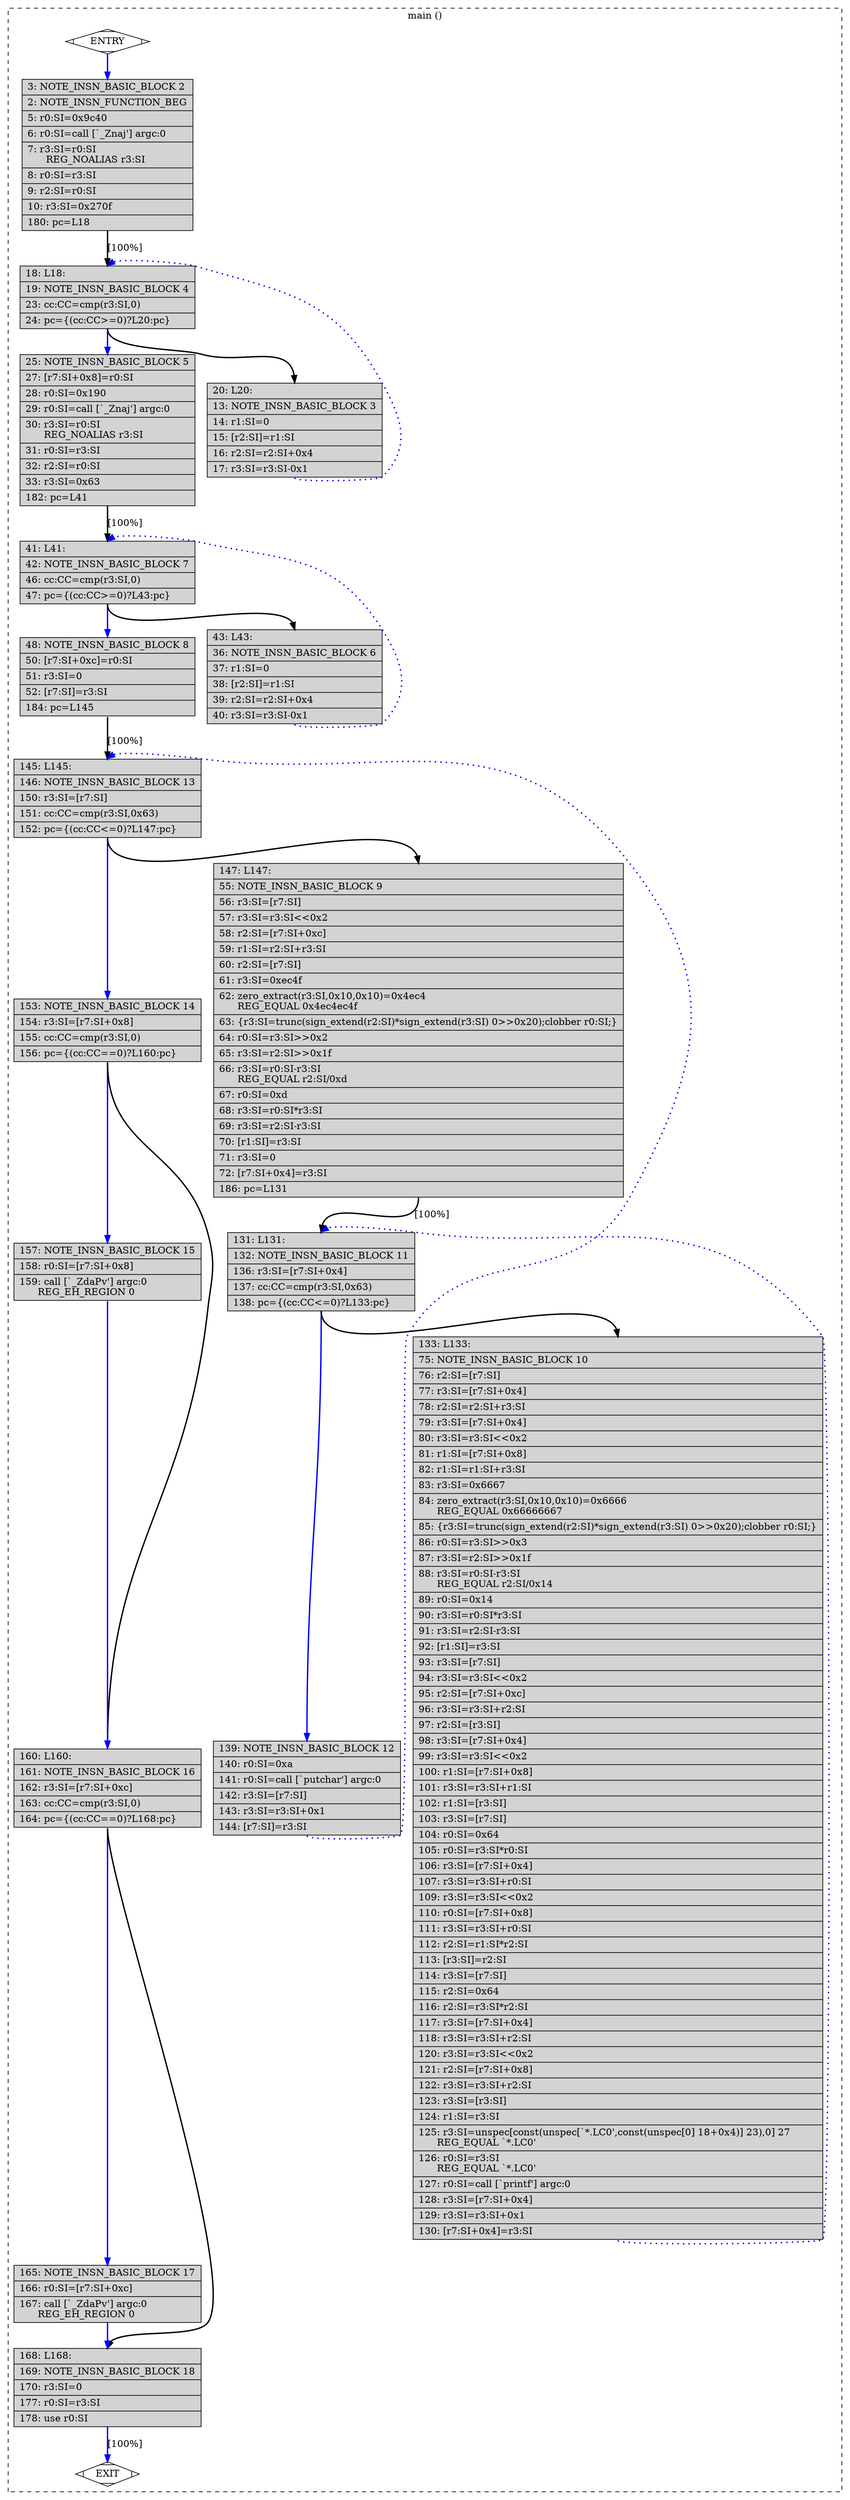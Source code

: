 digraph "a-matmul-v2.cpp.291r.reload" {
overlap=false;
subgraph "cluster_main" {
	style="dashed";
	color="black";
	label="main ()";
	fn_0_basic_block_0 [shape=Mdiamond,style=filled,fillcolor=white,label="ENTRY"];

	fn_0_basic_block_2 [shape=record,style=filled,fillcolor=lightgrey,label="{\ \ \ \ 3:\ NOTE_INSN_BASIC_BLOCK\ 2\l\
|\ \ \ \ 2:\ NOTE_INSN_FUNCTION_BEG\l\
|\ \ \ \ 5:\ r0:SI=0x9c40\l\
|\ \ \ \ 6:\ r0:SI=call\ [`_Znaj']\ argc:0\l\
|\ \ \ \ 7:\ r3:SI=r0:SI\l\
\ \ \ \ \ \ REG_NOALIAS\ r3:SI\l\
|\ \ \ \ 8:\ r0:SI=r3:SI\l\
|\ \ \ \ 9:\ r2:SI=r0:SI\l\
|\ \ \ 10:\ r3:SI=0x270f\l\
|\ \ 180:\ pc=L18\l\
}"];

	fn_0_basic_block_4 [shape=record,style=filled,fillcolor=lightgrey,label="{\ \ \ 18:\ L18:\l\
|\ \ \ 19:\ NOTE_INSN_BASIC_BLOCK\ 4\l\
|\ \ \ 23:\ cc:CC=cmp(r3:SI,0)\l\
|\ \ \ 24:\ pc=\{(cc:CC\>=0)?L20:pc\}\l\
}"];

	fn_0_basic_block_5 [shape=record,style=filled,fillcolor=lightgrey,label="{\ \ \ 25:\ NOTE_INSN_BASIC_BLOCK\ 5\l\
|\ \ \ 27:\ [r7:SI+0x8]=r0:SI\l\
|\ \ \ 28:\ r0:SI=0x190\l\
|\ \ \ 29:\ r0:SI=call\ [`_Znaj']\ argc:0\l\
|\ \ \ 30:\ r3:SI=r0:SI\l\
\ \ \ \ \ \ REG_NOALIAS\ r3:SI\l\
|\ \ \ 31:\ r0:SI=r3:SI\l\
|\ \ \ 32:\ r2:SI=r0:SI\l\
|\ \ \ 33:\ r3:SI=0x63\l\
|\ \ 182:\ pc=L41\l\
}"];

	fn_0_basic_block_7 [shape=record,style=filled,fillcolor=lightgrey,label="{\ \ \ 41:\ L41:\l\
|\ \ \ 42:\ NOTE_INSN_BASIC_BLOCK\ 7\l\
|\ \ \ 46:\ cc:CC=cmp(r3:SI,0)\l\
|\ \ \ 47:\ pc=\{(cc:CC\>=0)?L43:pc\}\l\
}"];

	fn_0_basic_block_8 [shape=record,style=filled,fillcolor=lightgrey,label="{\ \ \ 48:\ NOTE_INSN_BASIC_BLOCK\ 8\l\
|\ \ \ 50:\ [r7:SI+0xc]=r0:SI\l\
|\ \ \ 51:\ r3:SI=0\l\
|\ \ \ 52:\ [r7:SI]=r3:SI\l\
|\ \ 184:\ pc=L145\l\
}"];

	fn_0_basic_block_13 [shape=record,style=filled,fillcolor=lightgrey,label="{\ \ 145:\ L145:\l\
|\ \ 146:\ NOTE_INSN_BASIC_BLOCK\ 13\l\
|\ \ 150:\ r3:SI=[r7:SI]\l\
|\ \ 151:\ cc:CC=cmp(r3:SI,0x63)\l\
|\ \ 152:\ pc=\{(cc:CC\<=0)?L147:pc\}\l\
}"];

	fn_0_basic_block_14 [shape=record,style=filled,fillcolor=lightgrey,label="{\ \ 153:\ NOTE_INSN_BASIC_BLOCK\ 14\l\
|\ \ 154:\ r3:SI=[r7:SI+0x8]\l\
|\ \ 155:\ cc:CC=cmp(r3:SI,0)\l\
|\ \ 156:\ pc=\{(cc:CC==0)?L160:pc\}\l\
}"];

	fn_0_basic_block_15 [shape=record,style=filled,fillcolor=lightgrey,label="{\ \ 157:\ NOTE_INSN_BASIC_BLOCK\ 15\l\
|\ \ 158:\ r0:SI=[r7:SI+0x8]\l\
|\ \ 159:\ call\ [`_ZdaPv']\ argc:0\l\
\ \ \ \ \ \ REG_EH_REGION\ 0\l\
}"];

	fn_0_basic_block_16 [shape=record,style=filled,fillcolor=lightgrey,label="{\ \ 160:\ L160:\l\
|\ \ 161:\ NOTE_INSN_BASIC_BLOCK\ 16\l\
|\ \ 162:\ r3:SI=[r7:SI+0xc]\l\
|\ \ 163:\ cc:CC=cmp(r3:SI,0)\l\
|\ \ 164:\ pc=\{(cc:CC==0)?L168:pc\}\l\
}"];

	fn_0_basic_block_17 [shape=record,style=filled,fillcolor=lightgrey,label="{\ \ 165:\ NOTE_INSN_BASIC_BLOCK\ 17\l\
|\ \ 166:\ r0:SI=[r7:SI+0xc]\l\
|\ \ 167:\ call\ [`_ZdaPv']\ argc:0\l\
\ \ \ \ \ \ REG_EH_REGION\ 0\l\
}"];

	fn_0_basic_block_18 [shape=record,style=filled,fillcolor=lightgrey,label="{\ \ 168:\ L168:\l\
|\ \ 169:\ NOTE_INSN_BASIC_BLOCK\ 18\l\
|\ \ 170:\ r3:SI=0\l\
|\ \ 177:\ r0:SI=r3:SI\l\
|\ \ 178:\ use\ r0:SI\l\
}"];

	fn_0_basic_block_9 [shape=record,style=filled,fillcolor=lightgrey,label="{\ \ 147:\ L147:\l\
|\ \ \ 55:\ NOTE_INSN_BASIC_BLOCK\ 9\l\
|\ \ \ 56:\ r3:SI=[r7:SI]\l\
|\ \ \ 57:\ r3:SI=r3:SI\<\<0x2\l\
|\ \ \ 58:\ r2:SI=[r7:SI+0xc]\l\
|\ \ \ 59:\ r1:SI=r2:SI+r3:SI\l\
|\ \ \ 60:\ r2:SI=[r7:SI]\l\
|\ \ \ 61:\ r3:SI=0xec4f\l\
|\ \ \ 62:\ zero_extract(r3:SI,0x10,0x10)=0x4ec4\l\
\ \ \ \ \ \ REG_EQUAL\ 0x4ec4ec4f\l\
|\ \ \ 63:\ \{r3:SI=trunc(sign_extend(r2:SI)*sign_extend(r3:SI)\ 0\>\>0x20);clobber\ r0:SI;\}\l\
|\ \ \ 64:\ r0:SI=r3:SI\>\>0x2\l\
|\ \ \ 65:\ r3:SI=r2:SI\>\>0x1f\l\
|\ \ \ 66:\ r3:SI=r0:SI-r3:SI\l\
\ \ \ \ \ \ REG_EQUAL\ r2:SI/0xd\l\
|\ \ \ 67:\ r0:SI=0xd\l\
|\ \ \ 68:\ r3:SI=r0:SI*r3:SI\l\
|\ \ \ 69:\ r3:SI=r2:SI-r3:SI\l\
|\ \ \ 70:\ [r1:SI]=r3:SI\l\
|\ \ \ 71:\ r3:SI=0\l\
|\ \ \ 72:\ [r7:SI+0x4]=r3:SI\l\
|\ \ 186:\ pc=L131\l\
}"];

	fn_0_basic_block_11 [shape=record,style=filled,fillcolor=lightgrey,label="{\ \ 131:\ L131:\l\
|\ \ 132:\ NOTE_INSN_BASIC_BLOCK\ 11\l\
|\ \ 136:\ r3:SI=[r7:SI+0x4]\l\
|\ \ 137:\ cc:CC=cmp(r3:SI,0x63)\l\
|\ \ 138:\ pc=\{(cc:CC\<=0)?L133:pc\}\l\
}"];

	fn_0_basic_block_12 [shape=record,style=filled,fillcolor=lightgrey,label="{\ \ 139:\ NOTE_INSN_BASIC_BLOCK\ 12\l\
|\ \ 140:\ r0:SI=0xa\l\
|\ \ 141:\ r0:SI=call\ [`putchar']\ argc:0\l\
|\ \ 142:\ r3:SI=[r7:SI]\l\
|\ \ 143:\ r3:SI=r3:SI+0x1\l\
|\ \ 144:\ [r7:SI]=r3:SI\l\
}"];

	fn_0_basic_block_10 [shape=record,style=filled,fillcolor=lightgrey,label="{\ \ 133:\ L133:\l\
|\ \ \ 75:\ NOTE_INSN_BASIC_BLOCK\ 10\l\
|\ \ \ 76:\ r2:SI=[r7:SI]\l\
|\ \ \ 77:\ r3:SI=[r7:SI+0x4]\l\
|\ \ \ 78:\ r2:SI=r2:SI+r3:SI\l\
|\ \ \ 79:\ r3:SI=[r7:SI+0x4]\l\
|\ \ \ 80:\ r3:SI=r3:SI\<\<0x2\l\
|\ \ \ 81:\ r1:SI=[r7:SI+0x8]\l\
|\ \ \ 82:\ r1:SI=r1:SI+r3:SI\l\
|\ \ \ 83:\ r3:SI=0x6667\l\
|\ \ \ 84:\ zero_extract(r3:SI,0x10,0x10)=0x6666\l\
\ \ \ \ \ \ REG_EQUAL\ 0x66666667\l\
|\ \ \ 85:\ \{r3:SI=trunc(sign_extend(r2:SI)*sign_extend(r3:SI)\ 0\>\>0x20);clobber\ r0:SI;\}\l\
|\ \ \ 86:\ r0:SI=r3:SI\>\>0x3\l\
|\ \ \ 87:\ r3:SI=r2:SI\>\>0x1f\l\
|\ \ \ 88:\ r3:SI=r0:SI-r3:SI\l\
\ \ \ \ \ \ REG_EQUAL\ r2:SI/0x14\l\
|\ \ \ 89:\ r0:SI=0x14\l\
|\ \ \ 90:\ r3:SI=r0:SI*r3:SI\l\
|\ \ \ 91:\ r3:SI=r2:SI-r3:SI\l\
|\ \ \ 92:\ [r1:SI]=r3:SI\l\
|\ \ \ 93:\ r3:SI=[r7:SI]\l\
|\ \ \ 94:\ r3:SI=r3:SI\<\<0x2\l\
|\ \ \ 95:\ r2:SI=[r7:SI+0xc]\l\
|\ \ \ 96:\ r3:SI=r3:SI+r2:SI\l\
|\ \ \ 97:\ r2:SI=[r3:SI]\l\
|\ \ \ 98:\ r3:SI=[r7:SI+0x4]\l\
|\ \ \ 99:\ r3:SI=r3:SI\<\<0x2\l\
|\ \ 100:\ r1:SI=[r7:SI+0x8]\l\
|\ \ 101:\ r3:SI=r3:SI+r1:SI\l\
|\ \ 102:\ r1:SI=[r3:SI]\l\
|\ \ 103:\ r3:SI=[r7:SI]\l\
|\ \ 104:\ r0:SI=0x64\l\
|\ \ 105:\ r0:SI=r3:SI*r0:SI\l\
|\ \ 106:\ r3:SI=[r7:SI+0x4]\l\
|\ \ 107:\ r3:SI=r3:SI+r0:SI\l\
|\ \ 109:\ r3:SI=r3:SI\<\<0x2\l\
|\ \ 110:\ r0:SI=[r7:SI+0x8]\l\
|\ \ 111:\ r3:SI=r3:SI+r0:SI\l\
|\ \ 112:\ r2:SI=r1:SI*r2:SI\l\
|\ \ 113:\ [r3:SI]=r2:SI\l\
|\ \ 114:\ r3:SI=[r7:SI]\l\
|\ \ 115:\ r2:SI=0x64\l\
|\ \ 116:\ r2:SI=r3:SI*r2:SI\l\
|\ \ 117:\ r3:SI=[r7:SI+0x4]\l\
|\ \ 118:\ r3:SI=r3:SI+r2:SI\l\
|\ \ 120:\ r3:SI=r3:SI\<\<0x2\l\
|\ \ 121:\ r2:SI=[r7:SI+0x8]\l\
|\ \ 122:\ r3:SI=r3:SI+r2:SI\l\
|\ \ 123:\ r3:SI=[r3:SI]\l\
|\ \ 124:\ r1:SI=r3:SI\l\
|\ \ 125:\ r3:SI=unspec[const(unspec[`*.LC0',const(unspec[0]\ 18+0x4)]\ 23),0]\ 27\l\
\ \ \ \ \ \ REG_EQUAL\ `*.LC0'\l\
|\ \ 126:\ r0:SI=r3:SI\l\
\ \ \ \ \ \ REG_EQUAL\ `*.LC0'\l\
|\ \ 127:\ r0:SI=call\ [`printf']\ argc:0\l\
|\ \ 128:\ r3:SI=[r7:SI+0x4]\l\
|\ \ 129:\ r3:SI=r3:SI+0x1\l\
|\ \ 130:\ [r7:SI+0x4]=r3:SI\l\
}"];

	fn_0_basic_block_6 [shape=record,style=filled,fillcolor=lightgrey,label="{\ \ \ 43:\ L43:\l\
|\ \ \ 36:\ NOTE_INSN_BASIC_BLOCK\ 6\l\
|\ \ \ 37:\ r1:SI=0\l\
|\ \ \ 38:\ [r2:SI]=r1:SI\l\
|\ \ \ 39:\ r2:SI=r2:SI+0x4\l\
|\ \ \ 40:\ r3:SI=r3:SI-0x1\l\
}"];

	fn_0_basic_block_3 [shape=record,style=filled,fillcolor=lightgrey,label="{\ \ \ 20:\ L20:\l\
|\ \ \ 13:\ NOTE_INSN_BASIC_BLOCK\ 3\l\
|\ \ \ 14:\ r1:SI=0\l\
|\ \ \ 15:\ [r2:SI]=r1:SI\l\
|\ \ \ 16:\ r2:SI=r2:SI+0x4\l\
|\ \ \ 17:\ r3:SI=r3:SI-0x1\l\
}"];

	fn_0_basic_block_1 [shape=Mdiamond,style=filled,fillcolor=white,label="EXIT"];

	fn_0_basic_block_0:s -> fn_0_basic_block_2:n [style="solid,bold",color=blue,weight=100,constraint=true];
	fn_0_basic_block_2:s -> fn_0_basic_block_4:n [style="solid,bold",color=black,weight=10,constraint=true,label="[100%]"];
	fn_0_basic_block_3:s -> fn_0_basic_block_4:n [style="dotted,bold",color=blue,weight=10,constraint=false];
	fn_0_basic_block_4:s -> fn_0_basic_block_3:n [style="solid,bold",color=black,weight=10,constraint=true];
	fn_0_basic_block_4:s -> fn_0_basic_block_5:n [style="solid,bold",color=blue,weight=100,constraint=true];
	fn_0_basic_block_5:s -> fn_0_basic_block_7:n [style="solid,bold",color=black,weight=10,constraint=true,label="[100%]"];
	fn_0_basic_block_6:s -> fn_0_basic_block_7:n [style="dotted,bold",color=blue,weight=10,constraint=false];
	fn_0_basic_block_7:s -> fn_0_basic_block_6:n [style="solid,bold",color=black,weight=10,constraint=true];
	fn_0_basic_block_7:s -> fn_0_basic_block_8:n [style="solid,bold",color=blue,weight=100,constraint=true];
	fn_0_basic_block_8:s -> fn_0_basic_block_13:n [style="solid,bold",color=black,weight=10,constraint=true,label="[100%]"];
	fn_0_basic_block_9:s -> fn_0_basic_block_11:n [style="solid,bold",color=black,weight=10,constraint=true,label="[100%]"];
	fn_0_basic_block_10:s -> fn_0_basic_block_11:n [style="dotted,bold",color=blue,weight=10,constraint=false];
	fn_0_basic_block_11:s -> fn_0_basic_block_10:n [style="solid,bold",color=black,weight=10,constraint=true];
	fn_0_basic_block_11:s -> fn_0_basic_block_12:n [style="solid,bold",color=blue,weight=100,constraint=true];
	fn_0_basic_block_12:s -> fn_0_basic_block_13:n [style="dotted,bold",color=blue,weight=10,constraint=false];
	fn_0_basic_block_13:s -> fn_0_basic_block_9:n [style="solid,bold",color=black,weight=10,constraint=true];
	fn_0_basic_block_13:s -> fn_0_basic_block_14:n [style="solid,bold",color=blue,weight=100,constraint=true];
	fn_0_basic_block_14:s -> fn_0_basic_block_15:n [style="solid,bold",color=blue,weight=100,constraint=true];
	fn_0_basic_block_14:s -> fn_0_basic_block_16:n [style="solid,bold",color=black,weight=10,constraint=true];
	fn_0_basic_block_15:s -> fn_0_basic_block_16:n [style="solid,bold",color=blue,weight=100,constraint=true];
	fn_0_basic_block_16:s -> fn_0_basic_block_17:n [style="solid,bold",color=blue,weight=100,constraint=true];
	fn_0_basic_block_16:s -> fn_0_basic_block_18:n [style="solid,bold",color=black,weight=10,constraint=true];
	fn_0_basic_block_17:s -> fn_0_basic_block_18:n [style="solid,bold",color=blue,weight=100,constraint=true];
	fn_0_basic_block_18:s -> fn_0_basic_block_1:n [style="solid,bold",color=blue,weight=100,constraint=true,label="[100%]"];
	fn_0_basic_block_0:s -> fn_0_basic_block_1:n [style="invis",constraint=true];
}
}
